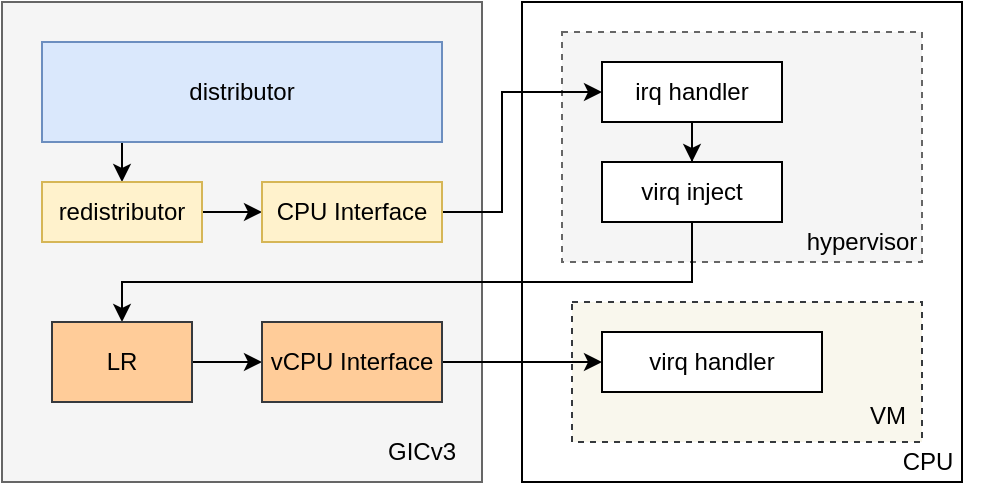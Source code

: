 <mxfile version="23.0.2" type="github">
  <diagram name="第 1 页" id="EifOAx8Nvuo8a-Rg7tMO">
    <mxGraphModel dx="579" dy="388" grid="1" gridSize="10" guides="1" tooltips="1" connect="1" arrows="1" fold="1" page="1" pageScale="1" pageWidth="827" pageHeight="1169" math="0" shadow="0">
      <root>
        <mxCell id="0" />
        <mxCell id="1" parent="0" />
        <mxCell id="-Yvg6lPq0wYcbrwAcSt4-6" value="" style="rounded=0;whiteSpace=wrap;html=1;" vertex="1" parent="1">
          <mxGeometry x="340" y="160" width="220" height="240" as="geometry" />
        </mxCell>
        <mxCell id="-Yvg6lPq0wYcbrwAcSt4-12" value="" style="rounded=0;whiteSpace=wrap;html=1;fillColor=#f5f5f5;fontColor=#333333;strokeColor=#666666;dashed=1;" vertex="1" parent="1">
          <mxGeometry x="360" y="175" width="180" height="115" as="geometry" />
        </mxCell>
        <mxCell id="-Yvg6lPq0wYcbrwAcSt4-1" value="" style="whiteSpace=wrap;html=1;aspect=fixed;fillColor=#f5f5f5;fontColor=#333333;strokeColor=#666666;" vertex="1" parent="1">
          <mxGeometry x="80" y="160" width="240" height="240" as="geometry" />
        </mxCell>
        <mxCell id="-Yvg6lPq0wYcbrwAcSt4-2" value="GICv3" style="text;html=1;strokeColor=none;fillColor=none;align=center;verticalAlign=middle;whiteSpace=wrap;rounded=0;" vertex="1" parent="1">
          <mxGeometry x="260" y="370" width="60" height="30" as="geometry" />
        </mxCell>
        <mxCell id="-Yvg6lPq0wYcbrwAcSt4-11" style="edgeStyle=orthogonalEdgeStyle;rounded=0;orthogonalLoop=1;jettySize=auto;html=1;exitX=0.25;exitY=1;exitDx=0;exitDy=0;entryX=0.5;entryY=0;entryDx=0;entryDy=0;" edge="1" parent="1" source="-Yvg6lPq0wYcbrwAcSt4-3" target="-Yvg6lPq0wYcbrwAcSt4-4">
          <mxGeometry relative="1" as="geometry" />
        </mxCell>
        <mxCell id="-Yvg6lPq0wYcbrwAcSt4-3" value="distributor" style="rounded=0;whiteSpace=wrap;html=1;fillColor=#dae8fc;strokeColor=#6c8ebf;" vertex="1" parent="1">
          <mxGeometry x="100" y="180" width="200" height="50" as="geometry" />
        </mxCell>
        <mxCell id="-Yvg6lPq0wYcbrwAcSt4-10" value="" style="edgeStyle=orthogonalEdgeStyle;rounded=0;orthogonalLoop=1;jettySize=auto;html=1;" edge="1" parent="1" source="-Yvg6lPq0wYcbrwAcSt4-4" target="-Yvg6lPq0wYcbrwAcSt4-9">
          <mxGeometry relative="1" as="geometry" />
        </mxCell>
        <mxCell id="-Yvg6lPq0wYcbrwAcSt4-4" value="redistributor" style="rounded=0;whiteSpace=wrap;html=1;fillColor=#fff2cc;strokeColor=#d6b656;" vertex="1" parent="1">
          <mxGeometry x="100" y="250" width="80" height="30" as="geometry" />
        </mxCell>
        <mxCell id="-Yvg6lPq0wYcbrwAcSt4-8" value="CPU" style="text;html=1;strokeColor=none;fillColor=none;align=center;verticalAlign=middle;whiteSpace=wrap;rounded=0;" vertex="1" parent="1">
          <mxGeometry x="513" y="375" width="60" height="30" as="geometry" />
        </mxCell>
        <mxCell id="-Yvg6lPq0wYcbrwAcSt4-16" style="edgeStyle=orthogonalEdgeStyle;rounded=0;orthogonalLoop=1;jettySize=auto;html=1;entryX=0;entryY=0.5;entryDx=0;entryDy=0;" edge="1" parent="1" source="-Yvg6lPq0wYcbrwAcSt4-9" target="-Yvg6lPq0wYcbrwAcSt4-14">
          <mxGeometry relative="1" as="geometry">
            <Array as="points">
              <mxPoint x="330" y="265" />
              <mxPoint x="330" y="205" />
            </Array>
          </mxGeometry>
        </mxCell>
        <mxCell id="-Yvg6lPq0wYcbrwAcSt4-9" value="CPU Interface" style="rounded=0;whiteSpace=wrap;html=1;fillColor=#fff2cc;strokeColor=#d6b656;" vertex="1" parent="1">
          <mxGeometry x="210" y="250" width="90" height="30" as="geometry" />
        </mxCell>
        <mxCell id="-Yvg6lPq0wYcbrwAcSt4-13" value="hypervisor" style="text;html=1;strokeColor=none;fillColor=none;align=center;verticalAlign=middle;whiteSpace=wrap;rounded=0;" vertex="1" parent="1">
          <mxGeometry x="480" y="265" width="60" height="30" as="geometry" />
        </mxCell>
        <mxCell id="-Yvg6lPq0wYcbrwAcSt4-17" value="" style="edgeStyle=orthogonalEdgeStyle;rounded=0;orthogonalLoop=1;jettySize=auto;html=1;" edge="1" parent="1" source="-Yvg6lPq0wYcbrwAcSt4-14" target="-Yvg6lPq0wYcbrwAcSt4-15">
          <mxGeometry relative="1" as="geometry" />
        </mxCell>
        <mxCell id="-Yvg6lPq0wYcbrwAcSt4-14" value="irq handler" style="rounded=0;whiteSpace=wrap;html=1;" vertex="1" parent="1">
          <mxGeometry x="380" y="190" width="90" height="30" as="geometry" />
        </mxCell>
        <mxCell id="-Yvg6lPq0wYcbrwAcSt4-23" style="edgeStyle=orthogonalEdgeStyle;rounded=0;orthogonalLoop=1;jettySize=auto;html=1;entryX=0.5;entryY=0;entryDx=0;entryDy=0;" edge="1" parent="1" source="-Yvg6lPq0wYcbrwAcSt4-15" target="-Yvg6lPq0wYcbrwAcSt4-18">
          <mxGeometry relative="1" as="geometry">
            <Array as="points">
              <mxPoint x="425" y="300" />
              <mxPoint x="140" y="300" />
            </Array>
          </mxGeometry>
        </mxCell>
        <mxCell id="-Yvg6lPq0wYcbrwAcSt4-15" value="virq inject" style="rounded=0;whiteSpace=wrap;html=1;" vertex="1" parent="1">
          <mxGeometry x="380" y="240" width="90" height="30" as="geometry" />
        </mxCell>
        <mxCell id="-Yvg6lPq0wYcbrwAcSt4-24" value="" style="edgeStyle=orthogonalEdgeStyle;rounded=0;orthogonalLoop=1;jettySize=auto;html=1;" edge="1" parent="1" source="-Yvg6lPq0wYcbrwAcSt4-18" target="-Yvg6lPq0wYcbrwAcSt4-19">
          <mxGeometry relative="1" as="geometry" />
        </mxCell>
        <mxCell id="-Yvg6lPq0wYcbrwAcSt4-18" value="LR" style="rounded=0;whiteSpace=wrap;html=1;fillColor=#ffcc99;strokeColor=#36393d;" vertex="1" parent="1">
          <mxGeometry x="105" y="320" width="70" height="40" as="geometry" />
        </mxCell>
        <mxCell id="-Yvg6lPq0wYcbrwAcSt4-20" value="" style="rounded=0;whiteSpace=wrap;html=1;fillColor=#f9f7ed;strokeColor=#36393d;dashed=1;" vertex="1" parent="1">
          <mxGeometry x="365" y="310" width="175" height="70" as="geometry" />
        </mxCell>
        <mxCell id="-Yvg6lPq0wYcbrwAcSt4-25" value="" style="edgeStyle=orthogonalEdgeStyle;rounded=0;orthogonalLoop=1;jettySize=auto;html=1;" edge="1" parent="1" source="-Yvg6lPq0wYcbrwAcSt4-19" target="-Yvg6lPq0wYcbrwAcSt4-22">
          <mxGeometry relative="1" as="geometry" />
        </mxCell>
        <mxCell id="-Yvg6lPq0wYcbrwAcSt4-19" value="vCPU Interface" style="rounded=0;whiteSpace=wrap;html=1;fillColor=#ffcc99;strokeColor=#36393d;" vertex="1" parent="1">
          <mxGeometry x="210" y="320" width="90" height="40" as="geometry" />
        </mxCell>
        <mxCell id="-Yvg6lPq0wYcbrwAcSt4-21" value="VM" style="text;html=1;strokeColor=none;fillColor=none;align=center;verticalAlign=middle;whiteSpace=wrap;rounded=0;" vertex="1" parent="1">
          <mxGeometry x="493" y="352" width="60" height="30" as="geometry" />
        </mxCell>
        <mxCell id="-Yvg6lPq0wYcbrwAcSt4-22" value="virq handler" style="rounded=0;whiteSpace=wrap;html=1;" vertex="1" parent="1">
          <mxGeometry x="380" y="325" width="110" height="30" as="geometry" />
        </mxCell>
      </root>
    </mxGraphModel>
  </diagram>
</mxfile>
